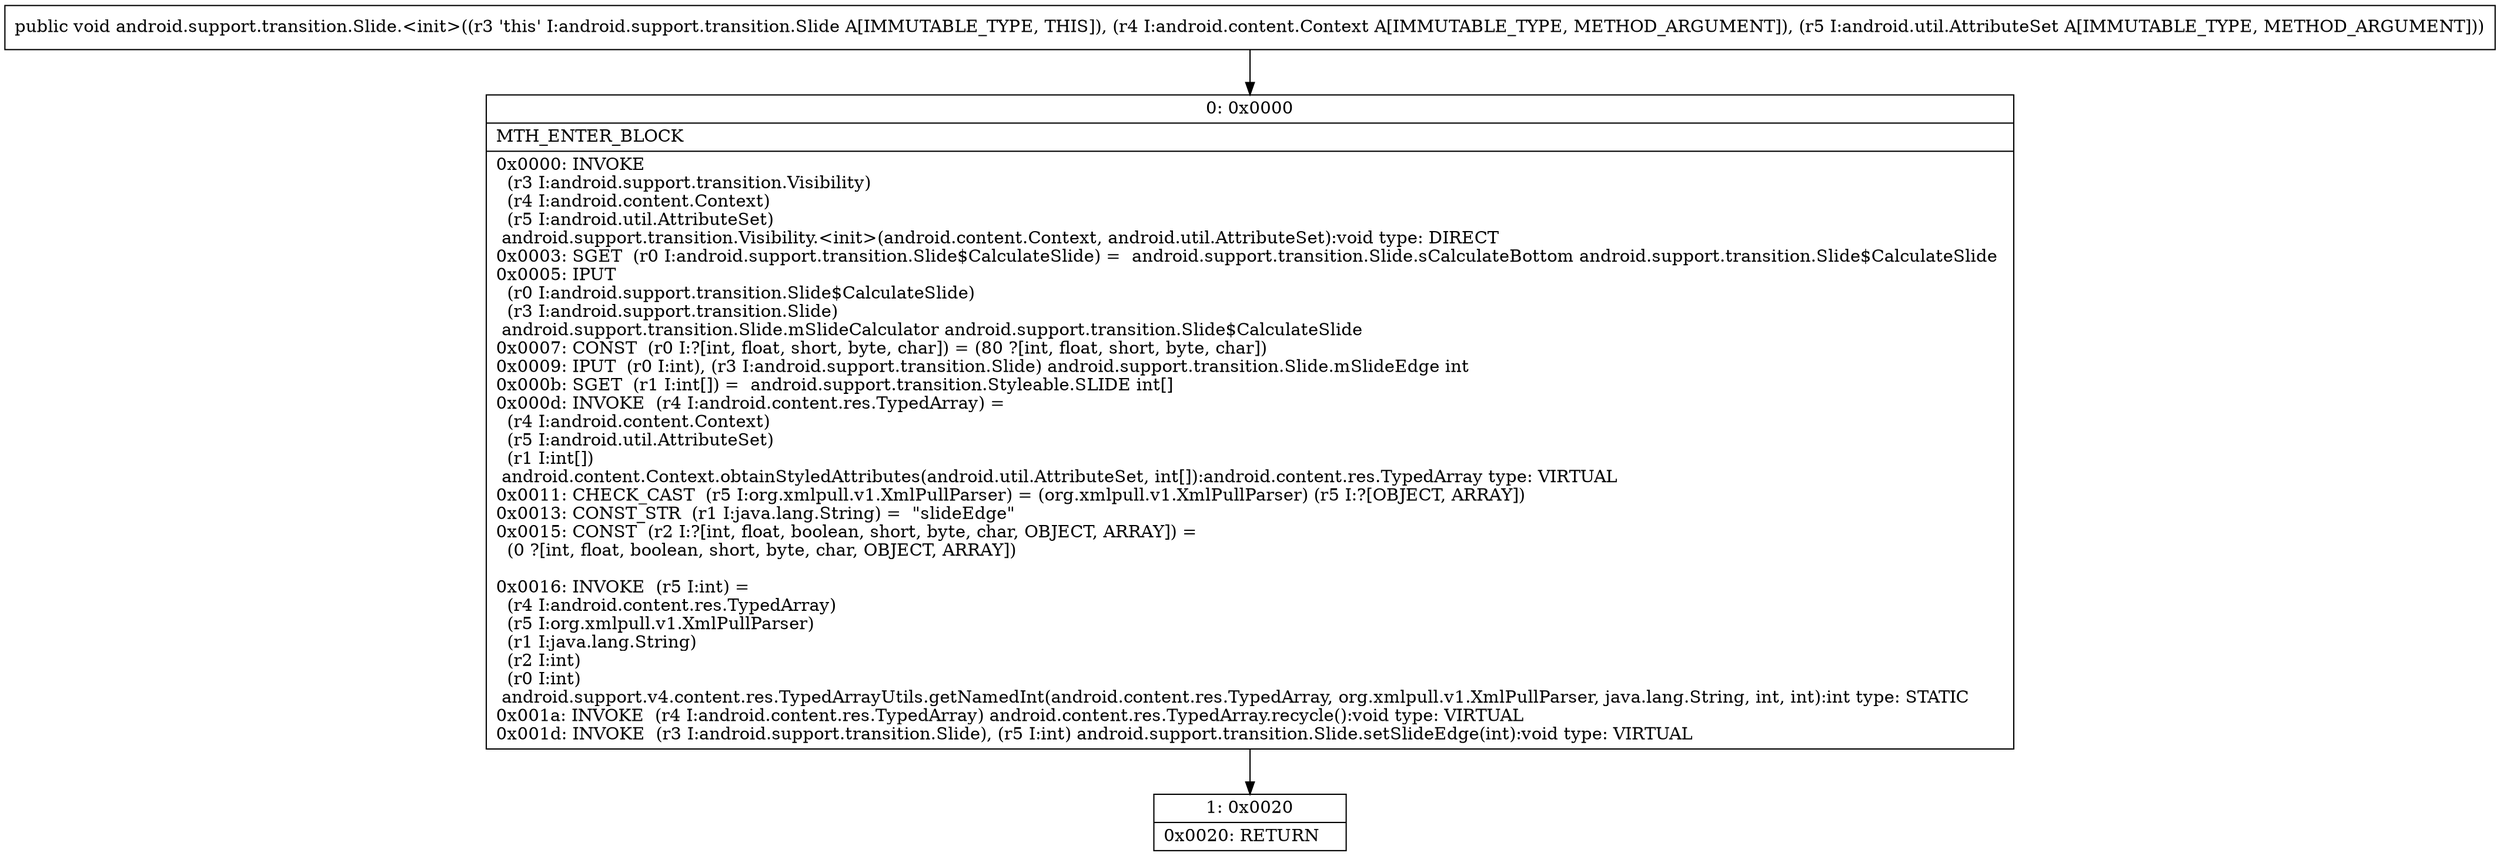 digraph "CFG forandroid.support.transition.Slide.\<init\>(Landroid\/content\/Context;Landroid\/util\/AttributeSet;)V" {
Node_0 [shape=record,label="{0\:\ 0x0000|MTH_ENTER_BLOCK\l|0x0000: INVOKE  \l  (r3 I:android.support.transition.Visibility)\l  (r4 I:android.content.Context)\l  (r5 I:android.util.AttributeSet)\l android.support.transition.Visibility.\<init\>(android.content.Context, android.util.AttributeSet):void type: DIRECT \l0x0003: SGET  (r0 I:android.support.transition.Slide$CalculateSlide) =  android.support.transition.Slide.sCalculateBottom android.support.transition.Slide$CalculateSlide \l0x0005: IPUT  \l  (r0 I:android.support.transition.Slide$CalculateSlide)\l  (r3 I:android.support.transition.Slide)\l android.support.transition.Slide.mSlideCalculator android.support.transition.Slide$CalculateSlide \l0x0007: CONST  (r0 I:?[int, float, short, byte, char]) = (80 ?[int, float, short, byte, char]) \l0x0009: IPUT  (r0 I:int), (r3 I:android.support.transition.Slide) android.support.transition.Slide.mSlideEdge int \l0x000b: SGET  (r1 I:int[]) =  android.support.transition.Styleable.SLIDE int[] \l0x000d: INVOKE  (r4 I:android.content.res.TypedArray) = \l  (r4 I:android.content.Context)\l  (r5 I:android.util.AttributeSet)\l  (r1 I:int[])\l android.content.Context.obtainStyledAttributes(android.util.AttributeSet, int[]):android.content.res.TypedArray type: VIRTUAL \l0x0011: CHECK_CAST  (r5 I:org.xmlpull.v1.XmlPullParser) = (org.xmlpull.v1.XmlPullParser) (r5 I:?[OBJECT, ARRAY]) \l0x0013: CONST_STR  (r1 I:java.lang.String) =  \"slideEdge\" \l0x0015: CONST  (r2 I:?[int, float, boolean, short, byte, char, OBJECT, ARRAY]) = \l  (0 ?[int, float, boolean, short, byte, char, OBJECT, ARRAY])\l \l0x0016: INVOKE  (r5 I:int) = \l  (r4 I:android.content.res.TypedArray)\l  (r5 I:org.xmlpull.v1.XmlPullParser)\l  (r1 I:java.lang.String)\l  (r2 I:int)\l  (r0 I:int)\l android.support.v4.content.res.TypedArrayUtils.getNamedInt(android.content.res.TypedArray, org.xmlpull.v1.XmlPullParser, java.lang.String, int, int):int type: STATIC \l0x001a: INVOKE  (r4 I:android.content.res.TypedArray) android.content.res.TypedArray.recycle():void type: VIRTUAL \l0x001d: INVOKE  (r3 I:android.support.transition.Slide), (r5 I:int) android.support.transition.Slide.setSlideEdge(int):void type: VIRTUAL \l}"];
Node_1 [shape=record,label="{1\:\ 0x0020|0x0020: RETURN   \l}"];
MethodNode[shape=record,label="{public void android.support.transition.Slide.\<init\>((r3 'this' I:android.support.transition.Slide A[IMMUTABLE_TYPE, THIS]), (r4 I:android.content.Context A[IMMUTABLE_TYPE, METHOD_ARGUMENT]), (r5 I:android.util.AttributeSet A[IMMUTABLE_TYPE, METHOD_ARGUMENT])) }"];
MethodNode -> Node_0;
Node_0 -> Node_1;
}

